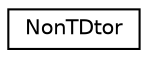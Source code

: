 digraph "Graphical Class Hierarchy"
{
  edge [fontname="Helvetica",fontsize="10",labelfontname="Helvetica",labelfontsize="10"];
  node [fontname="Helvetica",fontsize="10",shape=record];
  rankdir="LR";
  Node0 [label="NonTDtor",height=0.2,width=0.4,color="black", fillcolor="white", style="filled",URL="$struct_non_t_dtor.html"];
}
